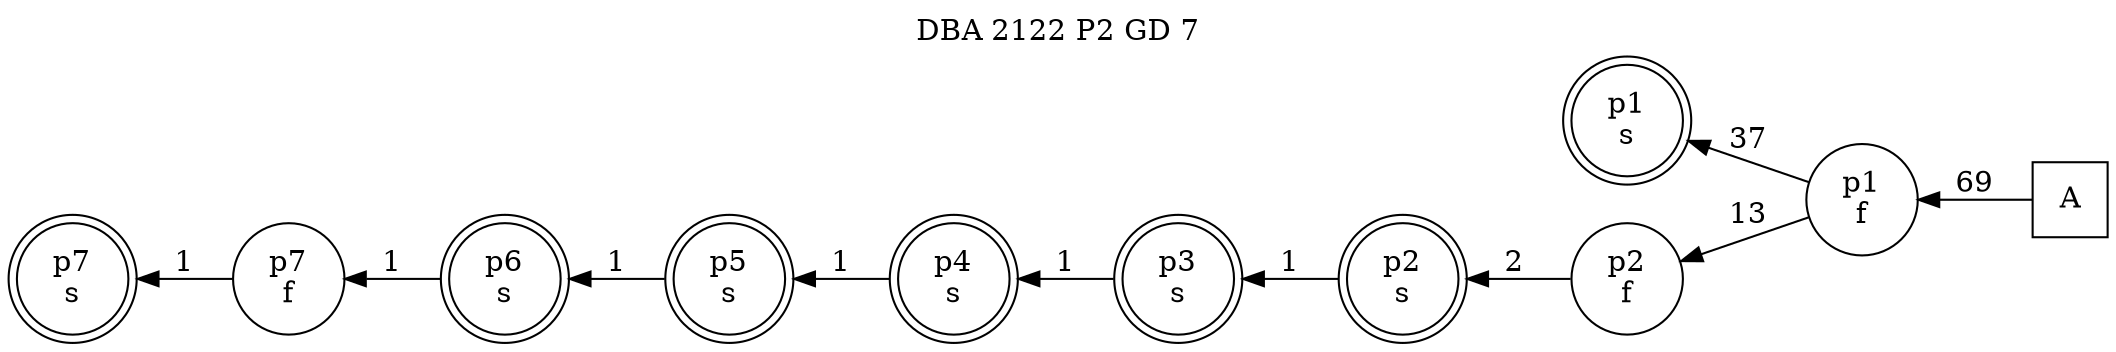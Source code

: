 digraph DBA_2122_P2_GD_7_GOOD {
labelloc="tl"
label= " DBA 2122 P2 GD 7 "
rankdir="RL";
"A" [shape="square" label="A"]
"p1_f" [shape="circle" label="p1
f"]
"p1_s" [shape="doublecircle" label="p1
s"]
"p2_f" [shape="circle" label="p2
f"]
"p2_s" [shape="doublecircle" label="p2
s"]
"p3_s" [shape="doublecircle" label="p3
s"]
"p4_s" [shape="doublecircle" label="p4
s"]
"p5_s" [shape="doublecircle" label="p5
s"]
"p6_s" [shape="doublecircle" label="p6
s"]
"p7_f" [shape="circle" label="p7
f"]
"p7_s" [shape="doublecircle" label="p7
s"]
"A" -> "p1_f" [ label=69]
"p1_f" -> "p1_s" [ label=37]
"p1_f" -> "p2_f" [ label=13]
"p2_f" -> "p2_s" [ label=2]
"p2_s" -> "p3_s" [ label=1]
"p3_s" -> "p4_s" [ label=1]
"p4_s" -> "p5_s" [ label=1]
"p5_s" -> "p6_s" [ label=1]
"p6_s" -> "p7_f" [ label=1]
"p7_f" -> "p7_s" [ label=1]
}
